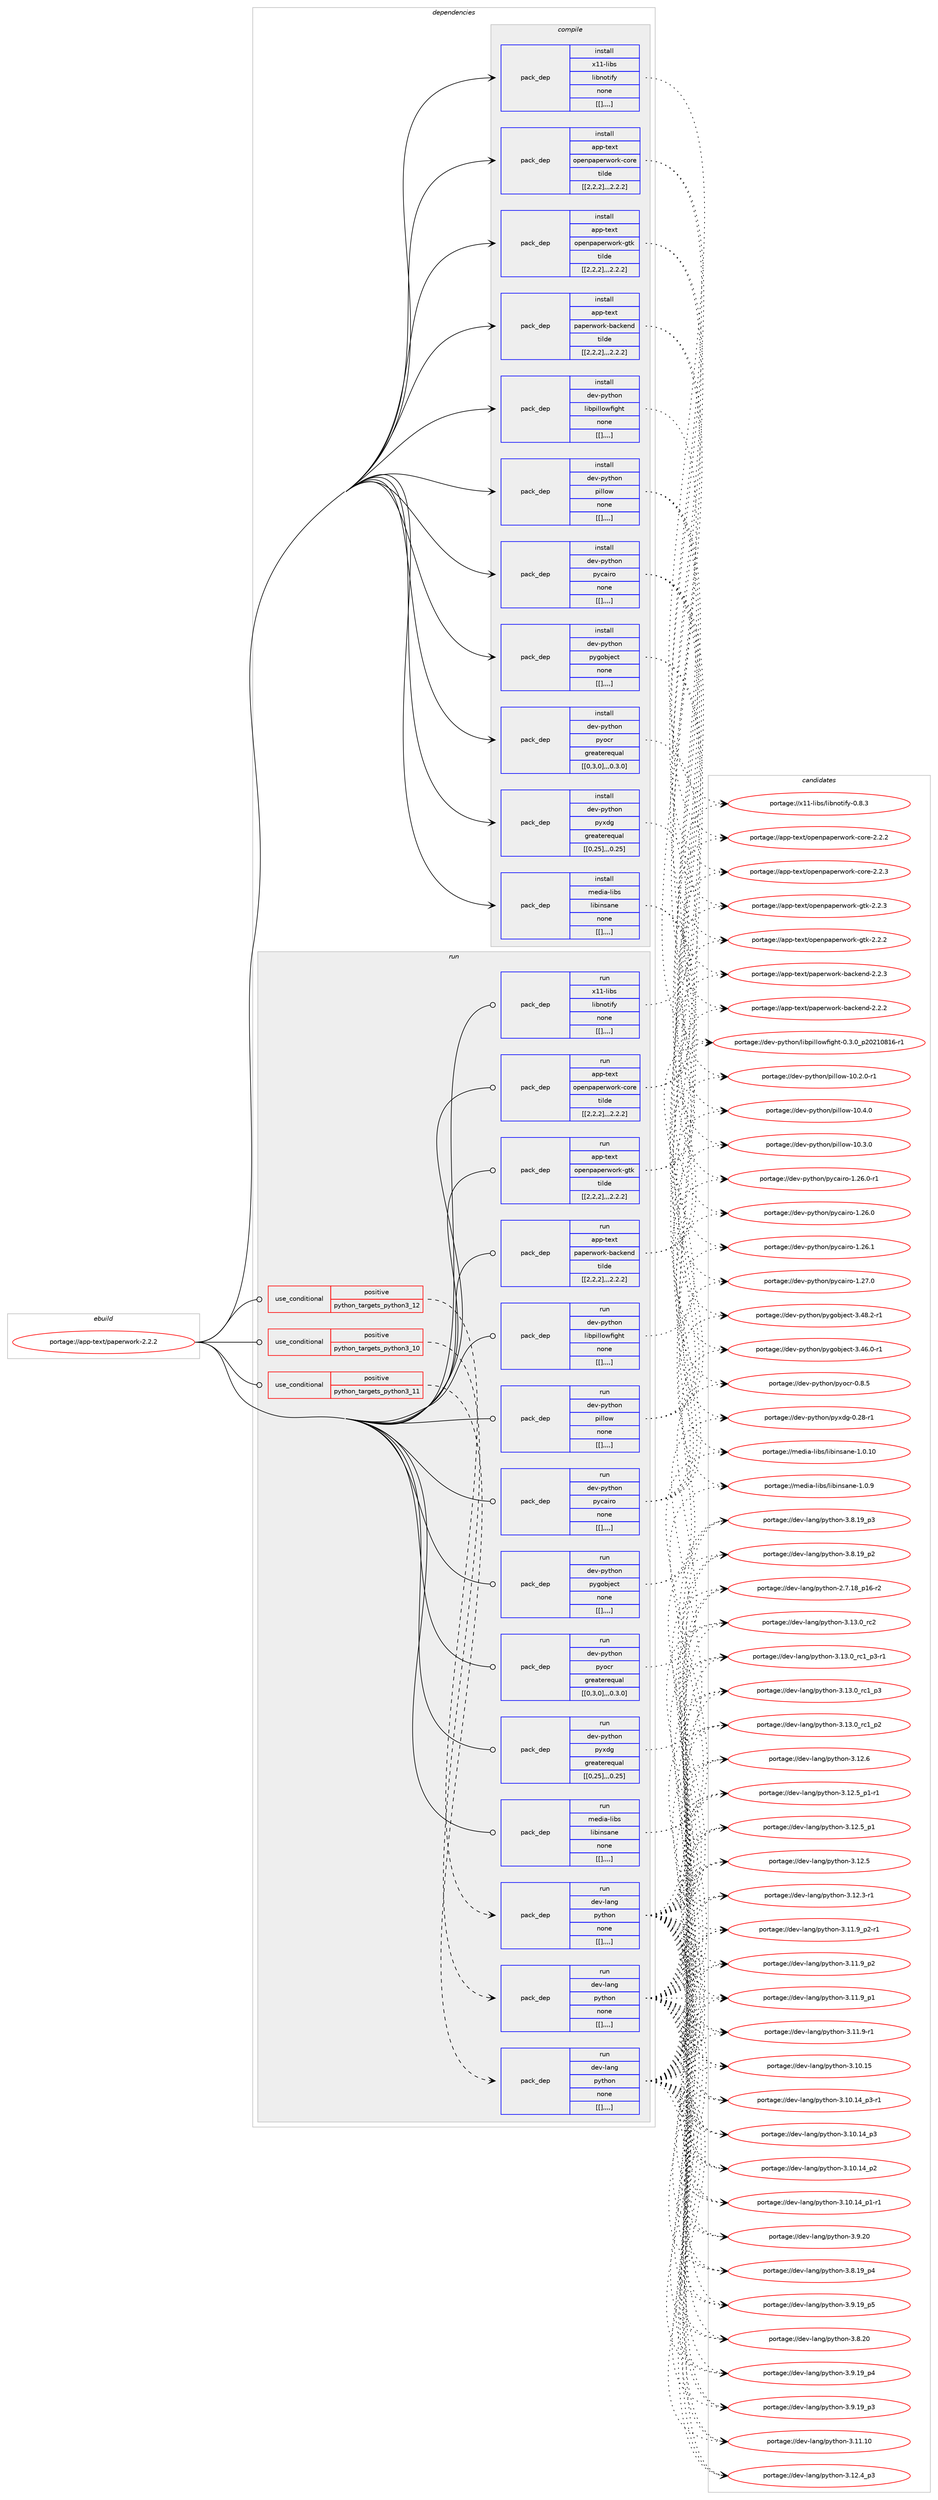 digraph prolog {

# *************
# Graph options
# *************

newrank=true;
concentrate=true;
compound=true;
graph [rankdir=LR,fontname=Helvetica,fontsize=10,ranksep=1.5];#, ranksep=2.5, nodesep=0.2];
edge  [arrowhead=vee];
node  [fontname=Helvetica,fontsize=10];

# **********
# The ebuild
# **********

subgraph cluster_leftcol {
color=gray;
label=<<i>ebuild</i>>;
id [label="portage://app-text/paperwork-2.2.2", color=red, width=4, href="../app-text/paperwork-2.2.2.svg"];
}

# ****************
# The dependencies
# ****************

subgraph cluster_midcol {
color=gray;
label=<<i>dependencies</i>>;
subgraph cluster_compile {
fillcolor="#eeeeee";
style=filled;
label=<<i>compile</i>>;
subgraph pack41305 {
dependency57286 [label=<<TABLE BORDER="0" CELLBORDER="1" CELLSPACING="0" CELLPADDING="4" WIDTH="220"><TR><TD ROWSPAN="6" CELLPADDING="30">pack_dep</TD></TR><TR><TD WIDTH="110">install</TD></TR><TR><TD>app-text</TD></TR><TR><TD>openpaperwork-core</TD></TR><TR><TD>tilde</TD></TR><TR><TD>[[2,2,2],,,2.2.2]</TD></TR></TABLE>>, shape=none, color=blue];
}
id:e -> dependency57286:w [weight=20,style="solid",arrowhead="vee"];
subgraph pack41306 {
dependency57287 [label=<<TABLE BORDER="0" CELLBORDER="1" CELLSPACING="0" CELLPADDING="4" WIDTH="220"><TR><TD ROWSPAN="6" CELLPADDING="30">pack_dep</TD></TR><TR><TD WIDTH="110">install</TD></TR><TR><TD>app-text</TD></TR><TR><TD>openpaperwork-gtk</TD></TR><TR><TD>tilde</TD></TR><TR><TD>[[2,2,2],,,2.2.2]</TD></TR></TABLE>>, shape=none, color=blue];
}
id:e -> dependency57287:w [weight=20,style="solid",arrowhead="vee"];
subgraph pack41307 {
dependency57288 [label=<<TABLE BORDER="0" CELLBORDER="1" CELLSPACING="0" CELLPADDING="4" WIDTH="220"><TR><TD ROWSPAN="6" CELLPADDING="30">pack_dep</TD></TR><TR><TD WIDTH="110">install</TD></TR><TR><TD>app-text</TD></TR><TR><TD>paperwork-backend</TD></TR><TR><TD>tilde</TD></TR><TR><TD>[[2,2,2],,,2.2.2]</TD></TR></TABLE>>, shape=none, color=blue];
}
id:e -> dependency57288:w [weight=20,style="solid",arrowhead="vee"];
subgraph pack41308 {
dependency57289 [label=<<TABLE BORDER="0" CELLBORDER="1" CELLSPACING="0" CELLPADDING="4" WIDTH="220"><TR><TD ROWSPAN="6" CELLPADDING="30">pack_dep</TD></TR><TR><TD WIDTH="110">install</TD></TR><TR><TD>dev-python</TD></TR><TR><TD>libpillowfight</TD></TR><TR><TD>none</TD></TR><TR><TD>[[],,,,]</TD></TR></TABLE>>, shape=none, color=blue];
}
id:e -> dependency57289:w [weight=20,style="solid",arrowhead="vee"];
subgraph pack41309 {
dependency57290 [label=<<TABLE BORDER="0" CELLBORDER="1" CELLSPACING="0" CELLPADDING="4" WIDTH="220"><TR><TD ROWSPAN="6" CELLPADDING="30">pack_dep</TD></TR><TR><TD WIDTH="110">install</TD></TR><TR><TD>dev-python</TD></TR><TR><TD>pillow</TD></TR><TR><TD>none</TD></TR><TR><TD>[[],,,,]</TD></TR></TABLE>>, shape=none, color=blue];
}
id:e -> dependency57290:w [weight=20,style="solid",arrowhead="vee"];
subgraph pack41310 {
dependency57291 [label=<<TABLE BORDER="0" CELLBORDER="1" CELLSPACING="0" CELLPADDING="4" WIDTH="220"><TR><TD ROWSPAN="6" CELLPADDING="30">pack_dep</TD></TR><TR><TD WIDTH="110">install</TD></TR><TR><TD>dev-python</TD></TR><TR><TD>pycairo</TD></TR><TR><TD>none</TD></TR><TR><TD>[[],,,,]</TD></TR></TABLE>>, shape=none, color=blue];
}
id:e -> dependency57291:w [weight=20,style="solid",arrowhead="vee"];
subgraph pack41311 {
dependency57292 [label=<<TABLE BORDER="0" CELLBORDER="1" CELLSPACING="0" CELLPADDING="4" WIDTH="220"><TR><TD ROWSPAN="6" CELLPADDING="30">pack_dep</TD></TR><TR><TD WIDTH="110">install</TD></TR><TR><TD>dev-python</TD></TR><TR><TD>pygobject</TD></TR><TR><TD>none</TD></TR><TR><TD>[[],,,,]</TD></TR></TABLE>>, shape=none, color=blue];
}
id:e -> dependency57292:w [weight=20,style="solid",arrowhead="vee"];
subgraph pack41312 {
dependency57293 [label=<<TABLE BORDER="0" CELLBORDER="1" CELLSPACING="0" CELLPADDING="4" WIDTH="220"><TR><TD ROWSPAN="6" CELLPADDING="30">pack_dep</TD></TR><TR><TD WIDTH="110">install</TD></TR><TR><TD>dev-python</TD></TR><TR><TD>pyocr</TD></TR><TR><TD>greaterequal</TD></TR><TR><TD>[[0,3,0],,,0.3.0]</TD></TR></TABLE>>, shape=none, color=blue];
}
id:e -> dependency57293:w [weight=20,style="solid",arrowhead="vee"];
subgraph pack41313 {
dependency57294 [label=<<TABLE BORDER="0" CELLBORDER="1" CELLSPACING="0" CELLPADDING="4" WIDTH="220"><TR><TD ROWSPAN="6" CELLPADDING="30">pack_dep</TD></TR><TR><TD WIDTH="110">install</TD></TR><TR><TD>dev-python</TD></TR><TR><TD>pyxdg</TD></TR><TR><TD>greaterequal</TD></TR><TR><TD>[[0,25],,,0.25]</TD></TR></TABLE>>, shape=none, color=blue];
}
id:e -> dependency57294:w [weight=20,style="solid",arrowhead="vee"];
subgraph pack41314 {
dependency57295 [label=<<TABLE BORDER="0" CELLBORDER="1" CELLSPACING="0" CELLPADDING="4" WIDTH="220"><TR><TD ROWSPAN="6" CELLPADDING="30">pack_dep</TD></TR><TR><TD WIDTH="110">install</TD></TR><TR><TD>media-libs</TD></TR><TR><TD>libinsane</TD></TR><TR><TD>none</TD></TR><TR><TD>[[],,,,]</TD></TR></TABLE>>, shape=none, color=blue];
}
id:e -> dependency57295:w [weight=20,style="solid",arrowhead="vee"];
subgraph pack41315 {
dependency57296 [label=<<TABLE BORDER="0" CELLBORDER="1" CELLSPACING="0" CELLPADDING="4" WIDTH="220"><TR><TD ROWSPAN="6" CELLPADDING="30">pack_dep</TD></TR><TR><TD WIDTH="110">install</TD></TR><TR><TD>x11-libs</TD></TR><TR><TD>libnotify</TD></TR><TR><TD>none</TD></TR><TR><TD>[[],,,,]</TD></TR></TABLE>>, shape=none, color=blue];
}
id:e -> dependency57296:w [weight=20,style="solid",arrowhead="vee"];
}
subgraph cluster_compileandrun {
fillcolor="#eeeeee";
style=filled;
label=<<i>compile and run</i>>;
}
subgraph cluster_run {
fillcolor="#eeeeee";
style=filled;
label=<<i>run</i>>;
subgraph cond15476 {
dependency57297 [label=<<TABLE BORDER="0" CELLBORDER="1" CELLSPACING="0" CELLPADDING="4"><TR><TD ROWSPAN="3" CELLPADDING="10">use_conditional</TD></TR><TR><TD>positive</TD></TR><TR><TD>python_targets_python3_10</TD></TR></TABLE>>, shape=none, color=red];
subgraph pack41316 {
dependency57298 [label=<<TABLE BORDER="0" CELLBORDER="1" CELLSPACING="0" CELLPADDING="4" WIDTH="220"><TR><TD ROWSPAN="6" CELLPADDING="30">pack_dep</TD></TR><TR><TD WIDTH="110">run</TD></TR><TR><TD>dev-lang</TD></TR><TR><TD>python</TD></TR><TR><TD>none</TD></TR><TR><TD>[[],,,,]</TD></TR></TABLE>>, shape=none, color=blue];
}
dependency57297:e -> dependency57298:w [weight=20,style="dashed",arrowhead="vee"];
}
id:e -> dependency57297:w [weight=20,style="solid",arrowhead="odot"];
subgraph cond15477 {
dependency57299 [label=<<TABLE BORDER="0" CELLBORDER="1" CELLSPACING="0" CELLPADDING="4"><TR><TD ROWSPAN="3" CELLPADDING="10">use_conditional</TD></TR><TR><TD>positive</TD></TR><TR><TD>python_targets_python3_11</TD></TR></TABLE>>, shape=none, color=red];
subgraph pack41317 {
dependency57300 [label=<<TABLE BORDER="0" CELLBORDER="1" CELLSPACING="0" CELLPADDING="4" WIDTH="220"><TR><TD ROWSPAN="6" CELLPADDING="30">pack_dep</TD></TR><TR><TD WIDTH="110">run</TD></TR><TR><TD>dev-lang</TD></TR><TR><TD>python</TD></TR><TR><TD>none</TD></TR><TR><TD>[[],,,,]</TD></TR></TABLE>>, shape=none, color=blue];
}
dependency57299:e -> dependency57300:w [weight=20,style="dashed",arrowhead="vee"];
}
id:e -> dependency57299:w [weight=20,style="solid",arrowhead="odot"];
subgraph cond15478 {
dependency57301 [label=<<TABLE BORDER="0" CELLBORDER="1" CELLSPACING="0" CELLPADDING="4"><TR><TD ROWSPAN="3" CELLPADDING="10">use_conditional</TD></TR><TR><TD>positive</TD></TR><TR><TD>python_targets_python3_12</TD></TR></TABLE>>, shape=none, color=red];
subgraph pack41318 {
dependency57302 [label=<<TABLE BORDER="0" CELLBORDER="1" CELLSPACING="0" CELLPADDING="4" WIDTH="220"><TR><TD ROWSPAN="6" CELLPADDING="30">pack_dep</TD></TR><TR><TD WIDTH="110">run</TD></TR><TR><TD>dev-lang</TD></TR><TR><TD>python</TD></TR><TR><TD>none</TD></TR><TR><TD>[[],,,,]</TD></TR></TABLE>>, shape=none, color=blue];
}
dependency57301:e -> dependency57302:w [weight=20,style="dashed",arrowhead="vee"];
}
id:e -> dependency57301:w [weight=20,style="solid",arrowhead="odot"];
subgraph pack41319 {
dependency57303 [label=<<TABLE BORDER="0" CELLBORDER="1" CELLSPACING="0" CELLPADDING="4" WIDTH="220"><TR><TD ROWSPAN="6" CELLPADDING="30">pack_dep</TD></TR><TR><TD WIDTH="110">run</TD></TR><TR><TD>app-text</TD></TR><TR><TD>openpaperwork-core</TD></TR><TR><TD>tilde</TD></TR><TR><TD>[[2,2,2],,,2.2.2]</TD></TR></TABLE>>, shape=none, color=blue];
}
id:e -> dependency57303:w [weight=20,style="solid",arrowhead="odot"];
subgraph pack41320 {
dependency57304 [label=<<TABLE BORDER="0" CELLBORDER="1" CELLSPACING="0" CELLPADDING="4" WIDTH="220"><TR><TD ROWSPAN="6" CELLPADDING="30">pack_dep</TD></TR><TR><TD WIDTH="110">run</TD></TR><TR><TD>app-text</TD></TR><TR><TD>openpaperwork-gtk</TD></TR><TR><TD>tilde</TD></TR><TR><TD>[[2,2,2],,,2.2.2]</TD></TR></TABLE>>, shape=none, color=blue];
}
id:e -> dependency57304:w [weight=20,style="solid",arrowhead="odot"];
subgraph pack41321 {
dependency57305 [label=<<TABLE BORDER="0" CELLBORDER="1" CELLSPACING="0" CELLPADDING="4" WIDTH="220"><TR><TD ROWSPAN="6" CELLPADDING="30">pack_dep</TD></TR><TR><TD WIDTH="110">run</TD></TR><TR><TD>app-text</TD></TR><TR><TD>paperwork-backend</TD></TR><TR><TD>tilde</TD></TR><TR><TD>[[2,2,2],,,2.2.2]</TD></TR></TABLE>>, shape=none, color=blue];
}
id:e -> dependency57305:w [weight=20,style="solid",arrowhead="odot"];
subgraph pack41322 {
dependency57306 [label=<<TABLE BORDER="0" CELLBORDER="1" CELLSPACING="0" CELLPADDING="4" WIDTH="220"><TR><TD ROWSPAN="6" CELLPADDING="30">pack_dep</TD></TR><TR><TD WIDTH="110">run</TD></TR><TR><TD>dev-python</TD></TR><TR><TD>libpillowfight</TD></TR><TR><TD>none</TD></TR><TR><TD>[[],,,,]</TD></TR></TABLE>>, shape=none, color=blue];
}
id:e -> dependency57306:w [weight=20,style="solid",arrowhead="odot"];
subgraph pack41323 {
dependency57307 [label=<<TABLE BORDER="0" CELLBORDER="1" CELLSPACING="0" CELLPADDING="4" WIDTH="220"><TR><TD ROWSPAN="6" CELLPADDING="30">pack_dep</TD></TR><TR><TD WIDTH="110">run</TD></TR><TR><TD>dev-python</TD></TR><TR><TD>pillow</TD></TR><TR><TD>none</TD></TR><TR><TD>[[],,,,]</TD></TR></TABLE>>, shape=none, color=blue];
}
id:e -> dependency57307:w [weight=20,style="solid",arrowhead="odot"];
subgraph pack41324 {
dependency57308 [label=<<TABLE BORDER="0" CELLBORDER="1" CELLSPACING="0" CELLPADDING="4" WIDTH="220"><TR><TD ROWSPAN="6" CELLPADDING="30">pack_dep</TD></TR><TR><TD WIDTH="110">run</TD></TR><TR><TD>dev-python</TD></TR><TR><TD>pycairo</TD></TR><TR><TD>none</TD></TR><TR><TD>[[],,,,]</TD></TR></TABLE>>, shape=none, color=blue];
}
id:e -> dependency57308:w [weight=20,style="solid",arrowhead="odot"];
subgraph pack41325 {
dependency57309 [label=<<TABLE BORDER="0" CELLBORDER="1" CELLSPACING="0" CELLPADDING="4" WIDTH="220"><TR><TD ROWSPAN="6" CELLPADDING="30">pack_dep</TD></TR><TR><TD WIDTH="110">run</TD></TR><TR><TD>dev-python</TD></TR><TR><TD>pygobject</TD></TR><TR><TD>none</TD></TR><TR><TD>[[],,,,]</TD></TR></TABLE>>, shape=none, color=blue];
}
id:e -> dependency57309:w [weight=20,style="solid",arrowhead="odot"];
subgraph pack41326 {
dependency57310 [label=<<TABLE BORDER="0" CELLBORDER="1" CELLSPACING="0" CELLPADDING="4" WIDTH="220"><TR><TD ROWSPAN="6" CELLPADDING="30">pack_dep</TD></TR><TR><TD WIDTH="110">run</TD></TR><TR><TD>dev-python</TD></TR><TR><TD>pyocr</TD></TR><TR><TD>greaterequal</TD></TR><TR><TD>[[0,3,0],,,0.3.0]</TD></TR></TABLE>>, shape=none, color=blue];
}
id:e -> dependency57310:w [weight=20,style="solid",arrowhead="odot"];
subgraph pack41327 {
dependency57311 [label=<<TABLE BORDER="0" CELLBORDER="1" CELLSPACING="0" CELLPADDING="4" WIDTH="220"><TR><TD ROWSPAN="6" CELLPADDING="30">pack_dep</TD></TR><TR><TD WIDTH="110">run</TD></TR><TR><TD>dev-python</TD></TR><TR><TD>pyxdg</TD></TR><TR><TD>greaterequal</TD></TR><TR><TD>[[0,25],,,0.25]</TD></TR></TABLE>>, shape=none, color=blue];
}
id:e -> dependency57311:w [weight=20,style="solid",arrowhead="odot"];
subgraph pack41328 {
dependency57312 [label=<<TABLE BORDER="0" CELLBORDER="1" CELLSPACING="0" CELLPADDING="4" WIDTH="220"><TR><TD ROWSPAN="6" CELLPADDING="30">pack_dep</TD></TR><TR><TD WIDTH="110">run</TD></TR><TR><TD>media-libs</TD></TR><TR><TD>libinsane</TD></TR><TR><TD>none</TD></TR><TR><TD>[[],,,,]</TD></TR></TABLE>>, shape=none, color=blue];
}
id:e -> dependency57312:w [weight=20,style="solid",arrowhead="odot"];
subgraph pack41329 {
dependency57313 [label=<<TABLE BORDER="0" CELLBORDER="1" CELLSPACING="0" CELLPADDING="4" WIDTH="220"><TR><TD ROWSPAN="6" CELLPADDING="30">pack_dep</TD></TR><TR><TD WIDTH="110">run</TD></TR><TR><TD>x11-libs</TD></TR><TR><TD>libnotify</TD></TR><TR><TD>none</TD></TR><TR><TD>[[],,,,]</TD></TR></TABLE>>, shape=none, color=blue];
}
id:e -> dependency57313:w [weight=20,style="solid",arrowhead="odot"];
}
}

# **************
# The candidates
# **************

subgraph cluster_choices {
rank=same;
color=gray;
label=<<i>candidates</i>>;

subgraph choice41305 {
color=black;
nodesep=1;
choice971121124511610112011647111112101110112971121011141191111141074599111114101455046504651 [label="portage://app-text/openpaperwork-core-2.2.3", color=red, width=4,href="../app-text/openpaperwork-core-2.2.3.svg"];
choice971121124511610112011647111112101110112971121011141191111141074599111114101455046504650 [label="portage://app-text/openpaperwork-core-2.2.2", color=red, width=4,href="../app-text/openpaperwork-core-2.2.2.svg"];
dependency57286:e -> choice971121124511610112011647111112101110112971121011141191111141074599111114101455046504651:w [style=dotted,weight="100"];
dependency57286:e -> choice971121124511610112011647111112101110112971121011141191111141074599111114101455046504650:w [style=dotted,weight="100"];
}
subgraph choice41306 {
color=black;
nodesep=1;
choice9711211245116101120116471111121011101129711210111411911111410745103116107455046504651 [label="portage://app-text/openpaperwork-gtk-2.2.3", color=red, width=4,href="../app-text/openpaperwork-gtk-2.2.3.svg"];
choice9711211245116101120116471111121011101129711210111411911111410745103116107455046504650 [label="portage://app-text/openpaperwork-gtk-2.2.2", color=red, width=4,href="../app-text/openpaperwork-gtk-2.2.2.svg"];
dependency57287:e -> choice9711211245116101120116471111121011101129711210111411911111410745103116107455046504651:w [style=dotted,weight="100"];
dependency57287:e -> choice9711211245116101120116471111121011101129711210111411911111410745103116107455046504650:w [style=dotted,weight="100"];
}
subgraph choice41307 {
color=black;
nodesep=1;
choice9711211245116101120116471129711210111411911111410745989799107101110100455046504651 [label="portage://app-text/paperwork-backend-2.2.3", color=red, width=4,href="../app-text/paperwork-backend-2.2.3.svg"];
choice9711211245116101120116471129711210111411911111410745989799107101110100455046504650 [label="portage://app-text/paperwork-backend-2.2.2", color=red, width=4,href="../app-text/paperwork-backend-2.2.2.svg"];
dependency57288:e -> choice9711211245116101120116471129711210111411911111410745989799107101110100455046504651:w [style=dotted,weight="100"];
dependency57288:e -> choice9711211245116101120116471129711210111411911111410745989799107101110100455046504650:w [style=dotted,weight="100"];
}
subgraph choice41308 {
color=black;
nodesep=1;
choice1001011184511212111610411111047108105981121051081081111191021051031041164548465146489511250485049485649544511449 [label="portage://dev-python/libpillowfight-0.3.0_p20210816-r1", color=red, width=4,href="../dev-python/libpillowfight-0.3.0_p20210816-r1.svg"];
dependency57289:e -> choice1001011184511212111610411111047108105981121051081081111191021051031041164548465146489511250485049485649544511449:w [style=dotted,weight="100"];
}
subgraph choice41309 {
color=black;
nodesep=1;
choice100101118451121211161041111104711210510810811111945494846524648 [label="portage://dev-python/pillow-10.4.0", color=red, width=4,href="../dev-python/pillow-10.4.0.svg"];
choice100101118451121211161041111104711210510810811111945494846514648 [label="portage://dev-python/pillow-10.3.0", color=red, width=4,href="../dev-python/pillow-10.3.0.svg"];
choice1001011184511212111610411111047112105108108111119454948465046484511449 [label="portage://dev-python/pillow-10.2.0-r1", color=red, width=4,href="../dev-python/pillow-10.2.0-r1.svg"];
dependency57290:e -> choice100101118451121211161041111104711210510810811111945494846524648:w [style=dotted,weight="100"];
dependency57290:e -> choice100101118451121211161041111104711210510810811111945494846514648:w [style=dotted,weight="100"];
dependency57290:e -> choice1001011184511212111610411111047112105108108111119454948465046484511449:w [style=dotted,weight="100"];
}
subgraph choice41310 {
color=black;
nodesep=1;
choice1001011184511212111610411111047112121999710511411145494650554648 [label="portage://dev-python/pycairo-1.27.0", color=red, width=4,href="../dev-python/pycairo-1.27.0.svg"];
choice1001011184511212111610411111047112121999710511411145494650544649 [label="portage://dev-python/pycairo-1.26.1", color=red, width=4,href="../dev-python/pycairo-1.26.1.svg"];
choice10010111845112121116104111110471121219997105114111454946505446484511449 [label="portage://dev-python/pycairo-1.26.0-r1", color=red, width=4,href="../dev-python/pycairo-1.26.0-r1.svg"];
choice1001011184511212111610411111047112121999710511411145494650544648 [label="portage://dev-python/pycairo-1.26.0", color=red, width=4,href="../dev-python/pycairo-1.26.0.svg"];
dependency57291:e -> choice1001011184511212111610411111047112121999710511411145494650554648:w [style=dotted,weight="100"];
dependency57291:e -> choice1001011184511212111610411111047112121999710511411145494650544649:w [style=dotted,weight="100"];
dependency57291:e -> choice10010111845112121116104111110471121219997105114111454946505446484511449:w [style=dotted,weight="100"];
dependency57291:e -> choice1001011184511212111610411111047112121999710511411145494650544648:w [style=dotted,weight="100"];
}
subgraph choice41311 {
color=black;
nodesep=1;
choice10010111845112121116104111110471121211031119810610199116455146525646504511449 [label="portage://dev-python/pygobject-3.48.2-r1", color=red, width=4,href="../dev-python/pygobject-3.48.2-r1.svg"];
choice10010111845112121116104111110471121211031119810610199116455146525446484511449 [label="portage://dev-python/pygobject-3.46.0-r1", color=red, width=4,href="../dev-python/pygobject-3.46.0-r1.svg"];
dependency57292:e -> choice10010111845112121116104111110471121211031119810610199116455146525646504511449:w [style=dotted,weight="100"];
dependency57292:e -> choice10010111845112121116104111110471121211031119810610199116455146525446484511449:w [style=dotted,weight="100"];
}
subgraph choice41312 {
color=black;
nodesep=1;
choice100101118451121211161041111104711212111199114454846564653 [label="portage://dev-python/pyocr-0.8.5", color=red, width=4,href="../dev-python/pyocr-0.8.5.svg"];
dependency57293:e -> choice100101118451121211161041111104711212111199114454846564653:w [style=dotted,weight="100"];
}
subgraph choice41313 {
color=black;
nodesep=1;
choice100101118451121211161041111104711212112010010345484650564511449 [label="portage://dev-python/pyxdg-0.28-r1", color=red, width=4,href="../dev-python/pyxdg-0.28-r1.svg"];
dependency57294:e -> choice100101118451121211161041111104711212112010010345484650564511449:w [style=dotted,weight="100"];
}
subgraph choice41314 {
color=black;
nodesep=1;
choice10910110010597451081059811547108105981051101159711010145494648464948 [label="portage://media-libs/libinsane-1.0.10", color=red, width=4,href="../media-libs/libinsane-1.0.10.svg"];
choice109101100105974510810598115471081059810511011597110101454946484657 [label="portage://media-libs/libinsane-1.0.9", color=red, width=4,href="../media-libs/libinsane-1.0.9.svg"];
dependency57295:e -> choice10910110010597451081059811547108105981051101159711010145494648464948:w [style=dotted,weight="100"];
dependency57295:e -> choice109101100105974510810598115471081059810511011597110101454946484657:w [style=dotted,weight="100"];
}
subgraph choice41315 {
color=black;
nodesep=1;
choice120494945108105981154710810598110111116105102121454846564651 [label="portage://x11-libs/libnotify-0.8.3", color=red, width=4,href="../x11-libs/libnotify-0.8.3.svg"];
dependency57296:e -> choice120494945108105981154710810598110111116105102121454846564651:w [style=dotted,weight="100"];
}
subgraph choice41316 {
color=black;
nodesep=1;
choice10010111845108971101034711212111610411111045514649514648951149950 [label="portage://dev-lang/python-3.13.0_rc2", color=red, width=4,href="../dev-lang/python-3.13.0_rc2.svg"];
choice1001011184510897110103471121211161041111104551464951464895114994995112514511449 [label="portage://dev-lang/python-3.13.0_rc1_p3-r1", color=red, width=4,href="../dev-lang/python-3.13.0_rc1_p3-r1.svg"];
choice100101118451089711010347112121116104111110455146495146489511499499511251 [label="portage://dev-lang/python-3.13.0_rc1_p3", color=red, width=4,href="../dev-lang/python-3.13.0_rc1_p3.svg"];
choice100101118451089711010347112121116104111110455146495146489511499499511250 [label="portage://dev-lang/python-3.13.0_rc1_p2", color=red, width=4,href="../dev-lang/python-3.13.0_rc1_p2.svg"];
choice10010111845108971101034711212111610411111045514649504654 [label="portage://dev-lang/python-3.12.6", color=red, width=4,href="../dev-lang/python-3.12.6.svg"];
choice1001011184510897110103471121211161041111104551464950465395112494511449 [label="portage://dev-lang/python-3.12.5_p1-r1", color=red, width=4,href="../dev-lang/python-3.12.5_p1-r1.svg"];
choice100101118451089711010347112121116104111110455146495046539511249 [label="portage://dev-lang/python-3.12.5_p1", color=red, width=4,href="../dev-lang/python-3.12.5_p1.svg"];
choice10010111845108971101034711212111610411111045514649504653 [label="portage://dev-lang/python-3.12.5", color=red, width=4,href="../dev-lang/python-3.12.5.svg"];
choice100101118451089711010347112121116104111110455146495046529511251 [label="portage://dev-lang/python-3.12.4_p3", color=red, width=4,href="../dev-lang/python-3.12.4_p3.svg"];
choice100101118451089711010347112121116104111110455146495046514511449 [label="portage://dev-lang/python-3.12.3-r1", color=red, width=4,href="../dev-lang/python-3.12.3-r1.svg"];
choice1001011184510897110103471121211161041111104551464949464948 [label="portage://dev-lang/python-3.11.10", color=red, width=4,href="../dev-lang/python-3.11.10.svg"];
choice1001011184510897110103471121211161041111104551464949465795112504511449 [label="portage://dev-lang/python-3.11.9_p2-r1", color=red, width=4,href="../dev-lang/python-3.11.9_p2-r1.svg"];
choice100101118451089711010347112121116104111110455146494946579511250 [label="portage://dev-lang/python-3.11.9_p2", color=red, width=4,href="../dev-lang/python-3.11.9_p2.svg"];
choice100101118451089711010347112121116104111110455146494946579511249 [label="portage://dev-lang/python-3.11.9_p1", color=red, width=4,href="../dev-lang/python-3.11.9_p1.svg"];
choice100101118451089711010347112121116104111110455146494946574511449 [label="portage://dev-lang/python-3.11.9-r1", color=red, width=4,href="../dev-lang/python-3.11.9-r1.svg"];
choice1001011184510897110103471121211161041111104551464948464953 [label="portage://dev-lang/python-3.10.15", color=red, width=4,href="../dev-lang/python-3.10.15.svg"];
choice100101118451089711010347112121116104111110455146494846495295112514511449 [label="portage://dev-lang/python-3.10.14_p3-r1", color=red, width=4,href="../dev-lang/python-3.10.14_p3-r1.svg"];
choice10010111845108971101034711212111610411111045514649484649529511251 [label="portage://dev-lang/python-3.10.14_p3", color=red, width=4,href="../dev-lang/python-3.10.14_p3.svg"];
choice10010111845108971101034711212111610411111045514649484649529511250 [label="portage://dev-lang/python-3.10.14_p2", color=red, width=4,href="../dev-lang/python-3.10.14_p2.svg"];
choice100101118451089711010347112121116104111110455146494846495295112494511449 [label="portage://dev-lang/python-3.10.14_p1-r1", color=red, width=4,href="../dev-lang/python-3.10.14_p1-r1.svg"];
choice10010111845108971101034711212111610411111045514657465048 [label="portage://dev-lang/python-3.9.20", color=red, width=4,href="../dev-lang/python-3.9.20.svg"];
choice100101118451089711010347112121116104111110455146574649579511253 [label="portage://dev-lang/python-3.9.19_p5", color=red, width=4,href="../dev-lang/python-3.9.19_p5.svg"];
choice100101118451089711010347112121116104111110455146574649579511252 [label="portage://dev-lang/python-3.9.19_p4", color=red, width=4,href="../dev-lang/python-3.9.19_p4.svg"];
choice100101118451089711010347112121116104111110455146574649579511251 [label="portage://dev-lang/python-3.9.19_p3", color=red, width=4,href="../dev-lang/python-3.9.19_p3.svg"];
choice10010111845108971101034711212111610411111045514656465048 [label="portage://dev-lang/python-3.8.20", color=red, width=4,href="../dev-lang/python-3.8.20.svg"];
choice100101118451089711010347112121116104111110455146564649579511252 [label="portage://dev-lang/python-3.8.19_p4", color=red, width=4,href="../dev-lang/python-3.8.19_p4.svg"];
choice100101118451089711010347112121116104111110455146564649579511251 [label="portage://dev-lang/python-3.8.19_p3", color=red, width=4,href="../dev-lang/python-3.8.19_p3.svg"];
choice100101118451089711010347112121116104111110455146564649579511250 [label="portage://dev-lang/python-3.8.19_p2", color=red, width=4,href="../dev-lang/python-3.8.19_p2.svg"];
choice100101118451089711010347112121116104111110455046554649569511249544511450 [label="portage://dev-lang/python-2.7.18_p16-r2", color=red, width=4,href="../dev-lang/python-2.7.18_p16-r2.svg"];
dependency57298:e -> choice10010111845108971101034711212111610411111045514649514648951149950:w [style=dotted,weight="100"];
dependency57298:e -> choice1001011184510897110103471121211161041111104551464951464895114994995112514511449:w [style=dotted,weight="100"];
dependency57298:e -> choice100101118451089711010347112121116104111110455146495146489511499499511251:w [style=dotted,weight="100"];
dependency57298:e -> choice100101118451089711010347112121116104111110455146495146489511499499511250:w [style=dotted,weight="100"];
dependency57298:e -> choice10010111845108971101034711212111610411111045514649504654:w [style=dotted,weight="100"];
dependency57298:e -> choice1001011184510897110103471121211161041111104551464950465395112494511449:w [style=dotted,weight="100"];
dependency57298:e -> choice100101118451089711010347112121116104111110455146495046539511249:w [style=dotted,weight="100"];
dependency57298:e -> choice10010111845108971101034711212111610411111045514649504653:w [style=dotted,weight="100"];
dependency57298:e -> choice100101118451089711010347112121116104111110455146495046529511251:w [style=dotted,weight="100"];
dependency57298:e -> choice100101118451089711010347112121116104111110455146495046514511449:w [style=dotted,weight="100"];
dependency57298:e -> choice1001011184510897110103471121211161041111104551464949464948:w [style=dotted,weight="100"];
dependency57298:e -> choice1001011184510897110103471121211161041111104551464949465795112504511449:w [style=dotted,weight="100"];
dependency57298:e -> choice100101118451089711010347112121116104111110455146494946579511250:w [style=dotted,weight="100"];
dependency57298:e -> choice100101118451089711010347112121116104111110455146494946579511249:w [style=dotted,weight="100"];
dependency57298:e -> choice100101118451089711010347112121116104111110455146494946574511449:w [style=dotted,weight="100"];
dependency57298:e -> choice1001011184510897110103471121211161041111104551464948464953:w [style=dotted,weight="100"];
dependency57298:e -> choice100101118451089711010347112121116104111110455146494846495295112514511449:w [style=dotted,weight="100"];
dependency57298:e -> choice10010111845108971101034711212111610411111045514649484649529511251:w [style=dotted,weight="100"];
dependency57298:e -> choice10010111845108971101034711212111610411111045514649484649529511250:w [style=dotted,weight="100"];
dependency57298:e -> choice100101118451089711010347112121116104111110455146494846495295112494511449:w [style=dotted,weight="100"];
dependency57298:e -> choice10010111845108971101034711212111610411111045514657465048:w [style=dotted,weight="100"];
dependency57298:e -> choice100101118451089711010347112121116104111110455146574649579511253:w [style=dotted,weight="100"];
dependency57298:e -> choice100101118451089711010347112121116104111110455146574649579511252:w [style=dotted,weight="100"];
dependency57298:e -> choice100101118451089711010347112121116104111110455146574649579511251:w [style=dotted,weight="100"];
dependency57298:e -> choice10010111845108971101034711212111610411111045514656465048:w [style=dotted,weight="100"];
dependency57298:e -> choice100101118451089711010347112121116104111110455146564649579511252:w [style=dotted,weight="100"];
dependency57298:e -> choice100101118451089711010347112121116104111110455146564649579511251:w [style=dotted,weight="100"];
dependency57298:e -> choice100101118451089711010347112121116104111110455146564649579511250:w [style=dotted,weight="100"];
dependency57298:e -> choice100101118451089711010347112121116104111110455046554649569511249544511450:w [style=dotted,weight="100"];
}
subgraph choice41317 {
color=black;
nodesep=1;
choice10010111845108971101034711212111610411111045514649514648951149950 [label="portage://dev-lang/python-3.13.0_rc2", color=red, width=4,href="../dev-lang/python-3.13.0_rc2.svg"];
choice1001011184510897110103471121211161041111104551464951464895114994995112514511449 [label="portage://dev-lang/python-3.13.0_rc1_p3-r1", color=red, width=4,href="../dev-lang/python-3.13.0_rc1_p3-r1.svg"];
choice100101118451089711010347112121116104111110455146495146489511499499511251 [label="portage://dev-lang/python-3.13.0_rc1_p3", color=red, width=4,href="../dev-lang/python-3.13.0_rc1_p3.svg"];
choice100101118451089711010347112121116104111110455146495146489511499499511250 [label="portage://dev-lang/python-3.13.0_rc1_p2", color=red, width=4,href="../dev-lang/python-3.13.0_rc1_p2.svg"];
choice10010111845108971101034711212111610411111045514649504654 [label="portage://dev-lang/python-3.12.6", color=red, width=4,href="../dev-lang/python-3.12.6.svg"];
choice1001011184510897110103471121211161041111104551464950465395112494511449 [label="portage://dev-lang/python-3.12.5_p1-r1", color=red, width=4,href="../dev-lang/python-3.12.5_p1-r1.svg"];
choice100101118451089711010347112121116104111110455146495046539511249 [label="portage://dev-lang/python-3.12.5_p1", color=red, width=4,href="../dev-lang/python-3.12.5_p1.svg"];
choice10010111845108971101034711212111610411111045514649504653 [label="portage://dev-lang/python-3.12.5", color=red, width=4,href="../dev-lang/python-3.12.5.svg"];
choice100101118451089711010347112121116104111110455146495046529511251 [label="portage://dev-lang/python-3.12.4_p3", color=red, width=4,href="../dev-lang/python-3.12.4_p3.svg"];
choice100101118451089711010347112121116104111110455146495046514511449 [label="portage://dev-lang/python-3.12.3-r1", color=red, width=4,href="../dev-lang/python-3.12.3-r1.svg"];
choice1001011184510897110103471121211161041111104551464949464948 [label="portage://dev-lang/python-3.11.10", color=red, width=4,href="../dev-lang/python-3.11.10.svg"];
choice1001011184510897110103471121211161041111104551464949465795112504511449 [label="portage://dev-lang/python-3.11.9_p2-r1", color=red, width=4,href="../dev-lang/python-3.11.9_p2-r1.svg"];
choice100101118451089711010347112121116104111110455146494946579511250 [label="portage://dev-lang/python-3.11.9_p2", color=red, width=4,href="../dev-lang/python-3.11.9_p2.svg"];
choice100101118451089711010347112121116104111110455146494946579511249 [label="portage://dev-lang/python-3.11.9_p1", color=red, width=4,href="../dev-lang/python-3.11.9_p1.svg"];
choice100101118451089711010347112121116104111110455146494946574511449 [label="portage://dev-lang/python-3.11.9-r1", color=red, width=4,href="../dev-lang/python-3.11.9-r1.svg"];
choice1001011184510897110103471121211161041111104551464948464953 [label="portage://dev-lang/python-3.10.15", color=red, width=4,href="../dev-lang/python-3.10.15.svg"];
choice100101118451089711010347112121116104111110455146494846495295112514511449 [label="portage://dev-lang/python-3.10.14_p3-r1", color=red, width=4,href="../dev-lang/python-3.10.14_p3-r1.svg"];
choice10010111845108971101034711212111610411111045514649484649529511251 [label="portage://dev-lang/python-3.10.14_p3", color=red, width=4,href="../dev-lang/python-3.10.14_p3.svg"];
choice10010111845108971101034711212111610411111045514649484649529511250 [label="portage://dev-lang/python-3.10.14_p2", color=red, width=4,href="../dev-lang/python-3.10.14_p2.svg"];
choice100101118451089711010347112121116104111110455146494846495295112494511449 [label="portage://dev-lang/python-3.10.14_p1-r1", color=red, width=4,href="../dev-lang/python-3.10.14_p1-r1.svg"];
choice10010111845108971101034711212111610411111045514657465048 [label="portage://dev-lang/python-3.9.20", color=red, width=4,href="../dev-lang/python-3.9.20.svg"];
choice100101118451089711010347112121116104111110455146574649579511253 [label="portage://dev-lang/python-3.9.19_p5", color=red, width=4,href="../dev-lang/python-3.9.19_p5.svg"];
choice100101118451089711010347112121116104111110455146574649579511252 [label="portage://dev-lang/python-3.9.19_p4", color=red, width=4,href="../dev-lang/python-3.9.19_p4.svg"];
choice100101118451089711010347112121116104111110455146574649579511251 [label="portage://dev-lang/python-3.9.19_p3", color=red, width=4,href="../dev-lang/python-3.9.19_p3.svg"];
choice10010111845108971101034711212111610411111045514656465048 [label="portage://dev-lang/python-3.8.20", color=red, width=4,href="../dev-lang/python-3.8.20.svg"];
choice100101118451089711010347112121116104111110455146564649579511252 [label="portage://dev-lang/python-3.8.19_p4", color=red, width=4,href="../dev-lang/python-3.8.19_p4.svg"];
choice100101118451089711010347112121116104111110455146564649579511251 [label="portage://dev-lang/python-3.8.19_p3", color=red, width=4,href="../dev-lang/python-3.8.19_p3.svg"];
choice100101118451089711010347112121116104111110455146564649579511250 [label="portage://dev-lang/python-3.8.19_p2", color=red, width=4,href="../dev-lang/python-3.8.19_p2.svg"];
choice100101118451089711010347112121116104111110455046554649569511249544511450 [label="portage://dev-lang/python-2.7.18_p16-r2", color=red, width=4,href="../dev-lang/python-2.7.18_p16-r2.svg"];
dependency57300:e -> choice10010111845108971101034711212111610411111045514649514648951149950:w [style=dotted,weight="100"];
dependency57300:e -> choice1001011184510897110103471121211161041111104551464951464895114994995112514511449:w [style=dotted,weight="100"];
dependency57300:e -> choice100101118451089711010347112121116104111110455146495146489511499499511251:w [style=dotted,weight="100"];
dependency57300:e -> choice100101118451089711010347112121116104111110455146495146489511499499511250:w [style=dotted,weight="100"];
dependency57300:e -> choice10010111845108971101034711212111610411111045514649504654:w [style=dotted,weight="100"];
dependency57300:e -> choice1001011184510897110103471121211161041111104551464950465395112494511449:w [style=dotted,weight="100"];
dependency57300:e -> choice100101118451089711010347112121116104111110455146495046539511249:w [style=dotted,weight="100"];
dependency57300:e -> choice10010111845108971101034711212111610411111045514649504653:w [style=dotted,weight="100"];
dependency57300:e -> choice100101118451089711010347112121116104111110455146495046529511251:w [style=dotted,weight="100"];
dependency57300:e -> choice100101118451089711010347112121116104111110455146495046514511449:w [style=dotted,weight="100"];
dependency57300:e -> choice1001011184510897110103471121211161041111104551464949464948:w [style=dotted,weight="100"];
dependency57300:e -> choice1001011184510897110103471121211161041111104551464949465795112504511449:w [style=dotted,weight="100"];
dependency57300:e -> choice100101118451089711010347112121116104111110455146494946579511250:w [style=dotted,weight="100"];
dependency57300:e -> choice100101118451089711010347112121116104111110455146494946579511249:w [style=dotted,weight="100"];
dependency57300:e -> choice100101118451089711010347112121116104111110455146494946574511449:w [style=dotted,weight="100"];
dependency57300:e -> choice1001011184510897110103471121211161041111104551464948464953:w [style=dotted,weight="100"];
dependency57300:e -> choice100101118451089711010347112121116104111110455146494846495295112514511449:w [style=dotted,weight="100"];
dependency57300:e -> choice10010111845108971101034711212111610411111045514649484649529511251:w [style=dotted,weight="100"];
dependency57300:e -> choice10010111845108971101034711212111610411111045514649484649529511250:w [style=dotted,weight="100"];
dependency57300:e -> choice100101118451089711010347112121116104111110455146494846495295112494511449:w [style=dotted,weight="100"];
dependency57300:e -> choice10010111845108971101034711212111610411111045514657465048:w [style=dotted,weight="100"];
dependency57300:e -> choice100101118451089711010347112121116104111110455146574649579511253:w [style=dotted,weight="100"];
dependency57300:e -> choice100101118451089711010347112121116104111110455146574649579511252:w [style=dotted,weight="100"];
dependency57300:e -> choice100101118451089711010347112121116104111110455146574649579511251:w [style=dotted,weight="100"];
dependency57300:e -> choice10010111845108971101034711212111610411111045514656465048:w [style=dotted,weight="100"];
dependency57300:e -> choice100101118451089711010347112121116104111110455146564649579511252:w [style=dotted,weight="100"];
dependency57300:e -> choice100101118451089711010347112121116104111110455146564649579511251:w [style=dotted,weight="100"];
dependency57300:e -> choice100101118451089711010347112121116104111110455146564649579511250:w [style=dotted,weight="100"];
dependency57300:e -> choice100101118451089711010347112121116104111110455046554649569511249544511450:w [style=dotted,weight="100"];
}
subgraph choice41318 {
color=black;
nodesep=1;
choice10010111845108971101034711212111610411111045514649514648951149950 [label="portage://dev-lang/python-3.13.0_rc2", color=red, width=4,href="../dev-lang/python-3.13.0_rc2.svg"];
choice1001011184510897110103471121211161041111104551464951464895114994995112514511449 [label="portage://dev-lang/python-3.13.0_rc1_p3-r1", color=red, width=4,href="../dev-lang/python-3.13.0_rc1_p3-r1.svg"];
choice100101118451089711010347112121116104111110455146495146489511499499511251 [label="portage://dev-lang/python-3.13.0_rc1_p3", color=red, width=4,href="../dev-lang/python-3.13.0_rc1_p3.svg"];
choice100101118451089711010347112121116104111110455146495146489511499499511250 [label="portage://dev-lang/python-3.13.0_rc1_p2", color=red, width=4,href="../dev-lang/python-3.13.0_rc1_p2.svg"];
choice10010111845108971101034711212111610411111045514649504654 [label="portage://dev-lang/python-3.12.6", color=red, width=4,href="../dev-lang/python-3.12.6.svg"];
choice1001011184510897110103471121211161041111104551464950465395112494511449 [label="portage://dev-lang/python-3.12.5_p1-r1", color=red, width=4,href="../dev-lang/python-3.12.5_p1-r1.svg"];
choice100101118451089711010347112121116104111110455146495046539511249 [label="portage://dev-lang/python-3.12.5_p1", color=red, width=4,href="../dev-lang/python-3.12.5_p1.svg"];
choice10010111845108971101034711212111610411111045514649504653 [label="portage://dev-lang/python-3.12.5", color=red, width=4,href="../dev-lang/python-3.12.5.svg"];
choice100101118451089711010347112121116104111110455146495046529511251 [label="portage://dev-lang/python-3.12.4_p3", color=red, width=4,href="../dev-lang/python-3.12.4_p3.svg"];
choice100101118451089711010347112121116104111110455146495046514511449 [label="portage://dev-lang/python-3.12.3-r1", color=red, width=4,href="../dev-lang/python-3.12.3-r1.svg"];
choice1001011184510897110103471121211161041111104551464949464948 [label="portage://dev-lang/python-3.11.10", color=red, width=4,href="../dev-lang/python-3.11.10.svg"];
choice1001011184510897110103471121211161041111104551464949465795112504511449 [label="portage://dev-lang/python-3.11.9_p2-r1", color=red, width=4,href="../dev-lang/python-3.11.9_p2-r1.svg"];
choice100101118451089711010347112121116104111110455146494946579511250 [label="portage://dev-lang/python-3.11.9_p2", color=red, width=4,href="../dev-lang/python-3.11.9_p2.svg"];
choice100101118451089711010347112121116104111110455146494946579511249 [label="portage://dev-lang/python-3.11.9_p1", color=red, width=4,href="../dev-lang/python-3.11.9_p1.svg"];
choice100101118451089711010347112121116104111110455146494946574511449 [label="portage://dev-lang/python-3.11.9-r1", color=red, width=4,href="../dev-lang/python-3.11.9-r1.svg"];
choice1001011184510897110103471121211161041111104551464948464953 [label="portage://dev-lang/python-3.10.15", color=red, width=4,href="../dev-lang/python-3.10.15.svg"];
choice100101118451089711010347112121116104111110455146494846495295112514511449 [label="portage://dev-lang/python-3.10.14_p3-r1", color=red, width=4,href="../dev-lang/python-3.10.14_p3-r1.svg"];
choice10010111845108971101034711212111610411111045514649484649529511251 [label="portage://dev-lang/python-3.10.14_p3", color=red, width=4,href="../dev-lang/python-3.10.14_p3.svg"];
choice10010111845108971101034711212111610411111045514649484649529511250 [label="portage://dev-lang/python-3.10.14_p2", color=red, width=4,href="../dev-lang/python-3.10.14_p2.svg"];
choice100101118451089711010347112121116104111110455146494846495295112494511449 [label="portage://dev-lang/python-3.10.14_p1-r1", color=red, width=4,href="../dev-lang/python-3.10.14_p1-r1.svg"];
choice10010111845108971101034711212111610411111045514657465048 [label="portage://dev-lang/python-3.9.20", color=red, width=4,href="../dev-lang/python-3.9.20.svg"];
choice100101118451089711010347112121116104111110455146574649579511253 [label="portage://dev-lang/python-3.9.19_p5", color=red, width=4,href="../dev-lang/python-3.9.19_p5.svg"];
choice100101118451089711010347112121116104111110455146574649579511252 [label="portage://dev-lang/python-3.9.19_p4", color=red, width=4,href="../dev-lang/python-3.9.19_p4.svg"];
choice100101118451089711010347112121116104111110455146574649579511251 [label="portage://dev-lang/python-3.9.19_p3", color=red, width=4,href="../dev-lang/python-3.9.19_p3.svg"];
choice10010111845108971101034711212111610411111045514656465048 [label="portage://dev-lang/python-3.8.20", color=red, width=4,href="../dev-lang/python-3.8.20.svg"];
choice100101118451089711010347112121116104111110455146564649579511252 [label="portage://dev-lang/python-3.8.19_p4", color=red, width=4,href="../dev-lang/python-3.8.19_p4.svg"];
choice100101118451089711010347112121116104111110455146564649579511251 [label="portage://dev-lang/python-3.8.19_p3", color=red, width=4,href="../dev-lang/python-3.8.19_p3.svg"];
choice100101118451089711010347112121116104111110455146564649579511250 [label="portage://dev-lang/python-3.8.19_p2", color=red, width=4,href="../dev-lang/python-3.8.19_p2.svg"];
choice100101118451089711010347112121116104111110455046554649569511249544511450 [label="portage://dev-lang/python-2.7.18_p16-r2", color=red, width=4,href="../dev-lang/python-2.7.18_p16-r2.svg"];
dependency57302:e -> choice10010111845108971101034711212111610411111045514649514648951149950:w [style=dotted,weight="100"];
dependency57302:e -> choice1001011184510897110103471121211161041111104551464951464895114994995112514511449:w [style=dotted,weight="100"];
dependency57302:e -> choice100101118451089711010347112121116104111110455146495146489511499499511251:w [style=dotted,weight="100"];
dependency57302:e -> choice100101118451089711010347112121116104111110455146495146489511499499511250:w [style=dotted,weight="100"];
dependency57302:e -> choice10010111845108971101034711212111610411111045514649504654:w [style=dotted,weight="100"];
dependency57302:e -> choice1001011184510897110103471121211161041111104551464950465395112494511449:w [style=dotted,weight="100"];
dependency57302:e -> choice100101118451089711010347112121116104111110455146495046539511249:w [style=dotted,weight="100"];
dependency57302:e -> choice10010111845108971101034711212111610411111045514649504653:w [style=dotted,weight="100"];
dependency57302:e -> choice100101118451089711010347112121116104111110455146495046529511251:w [style=dotted,weight="100"];
dependency57302:e -> choice100101118451089711010347112121116104111110455146495046514511449:w [style=dotted,weight="100"];
dependency57302:e -> choice1001011184510897110103471121211161041111104551464949464948:w [style=dotted,weight="100"];
dependency57302:e -> choice1001011184510897110103471121211161041111104551464949465795112504511449:w [style=dotted,weight="100"];
dependency57302:e -> choice100101118451089711010347112121116104111110455146494946579511250:w [style=dotted,weight="100"];
dependency57302:e -> choice100101118451089711010347112121116104111110455146494946579511249:w [style=dotted,weight="100"];
dependency57302:e -> choice100101118451089711010347112121116104111110455146494946574511449:w [style=dotted,weight="100"];
dependency57302:e -> choice1001011184510897110103471121211161041111104551464948464953:w [style=dotted,weight="100"];
dependency57302:e -> choice100101118451089711010347112121116104111110455146494846495295112514511449:w [style=dotted,weight="100"];
dependency57302:e -> choice10010111845108971101034711212111610411111045514649484649529511251:w [style=dotted,weight="100"];
dependency57302:e -> choice10010111845108971101034711212111610411111045514649484649529511250:w [style=dotted,weight="100"];
dependency57302:e -> choice100101118451089711010347112121116104111110455146494846495295112494511449:w [style=dotted,weight="100"];
dependency57302:e -> choice10010111845108971101034711212111610411111045514657465048:w [style=dotted,weight="100"];
dependency57302:e -> choice100101118451089711010347112121116104111110455146574649579511253:w [style=dotted,weight="100"];
dependency57302:e -> choice100101118451089711010347112121116104111110455146574649579511252:w [style=dotted,weight="100"];
dependency57302:e -> choice100101118451089711010347112121116104111110455146574649579511251:w [style=dotted,weight="100"];
dependency57302:e -> choice10010111845108971101034711212111610411111045514656465048:w [style=dotted,weight="100"];
dependency57302:e -> choice100101118451089711010347112121116104111110455146564649579511252:w [style=dotted,weight="100"];
dependency57302:e -> choice100101118451089711010347112121116104111110455146564649579511251:w [style=dotted,weight="100"];
dependency57302:e -> choice100101118451089711010347112121116104111110455146564649579511250:w [style=dotted,weight="100"];
dependency57302:e -> choice100101118451089711010347112121116104111110455046554649569511249544511450:w [style=dotted,weight="100"];
}
subgraph choice41319 {
color=black;
nodesep=1;
choice971121124511610112011647111112101110112971121011141191111141074599111114101455046504651 [label="portage://app-text/openpaperwork-core-2.2.3", color=red, width=4,href="../app-text/openpaperwork-core-2.2.3.svg"];
choice971121124511610112011647111112101110112971121011141191111141074599111114101455046504650 [label="portage://app-text/openpaperwork-core-2.2.2", color=red, width=4,href="../app-text/openpaperwork-core-2.2.2.svg"];
dependency57303:e -> choice971121124511610112011647111112101110112971121011141191111141074599111114101455046504651:w [style=dotted,weight="100"];
dependency57303:e -> choice971121124511610112011647111112101110112971121011141191111141074599111114101455046504650:w [style=dotted,weight="100"];
}
subgraph choice41320 {
color=black;
nodesep=1;
choice9711211245116101120116471111121011101129711210111411911111410745103116107455046504651 [label="portage://app-text/openpaperwork-gtk-2.2.3", color=red, width=4,href="../app-text/openpaperwork-gtk-2.2.3.svg"];
choice9711211245116101120116471111121011101129711210111411911111410745103116107455046504650 [label="portage://app-text/openpaperwork-gtk-2.2.2", color=red, width=4,href="../app-text/openpaperwork-gtk-2.2.2.svg"];
dependency57304:e -> choice9711211245116101120116471111121011101129711210111411911111410745103116107455046504651:w [style=dotted,weight="100"];
dependency57304:e -> choice9711211245116101120116471111121011101129711210111411911111410745103116107455046504650:w [style=dotted,weight="100"];
}
subgraph choice41321 {
color=black;
nodesep=1;
choice9711211245116101120116471129711210111411911111410745989799107101110100455046504651 [label="portage://app-text/paperwork-backend-2.2.3", color=red, width=4,href="../app-text/paperwork-backend-2.2.3.svg"];
choice9711211245116101120116471129711210111411911111410745989799107101110100455046504650 [label="portage://app-text/paperwork-backend-2.2.2", color=red, width=4,href="../app-text/paperwork-backend-2.2.2.svg"];
dependency57305:e -> choice9711211245116101120116471129711210111411911111410745989799107101110100455046504651:w [style=dotted,weight="100"];
dependency57305:e -> choice9711211245116101120116471129711210111411911111410745989799107101110100455046504650:w [style=dotted,weight="100"];
}
subgraph choice41322 {
color=black;
nodesep=1;
choice1001011184511212111610411111047108105981121051081081111191021051031041164548465146489511250485049485649544511449 [label="portage://dev-python/libpillowfight-0.3.0_p20210816-r1", color=red, width=4,href="../dev-python/libpillowfight-0.3.0_p20210816-r1.svg"];
dependency57306:e -> choice1001011184511212111610411111047108105981121051081081111191021051031041164548465146489511250485049485649544511449:w [style=dotted,weight="100"];
}
subgraph choice41323 {
color=black;
nodesep=1;
choice100101118451121211161041111104711210510810811111945494846524648 [label="portage://dev-python/pillow-10.4.0", color=red, width=4,href="../dev-python/pillow-10.4.0.svg"];
choice100101118451121211161041111104711210510810811111945494846514648 [label="portage://dev-python/pillow-10.3.0", color=red, width=4,href="../dev-python/pillow-10.3.0.svg"];
choice1001011184511212111610411111047112105108108111119454948465046484511449 [label="portage://dev-python/pillow-10.2.0-r1", color=red, width=4,href="../dev-python/pillow-10.2.0-r1.svg"];
dependency57307:e -> choice100101118451121211161041111104711210510810811111945494846524648:w [style=dotted,weight="100"];
dependency57307:e -> choice100101118451121211161041111104711210510810811111945494846514648:w [style=dotted,weight="100"];
dependency57307:e -> choice1001011184511212111610411111047112105108108111119454948465046484511449:w [style=dotted,weight="100"];
}
subgraph choice41324 {
color=black;
nodesep=1;
choice1001011184511212111610411111047112121999710511411145494650554648 [label="portage://dev-python/pycairo-1.27.0", color=red, width=4,href="../dev-python/pycairo-1.27.0.svg"];
choice1001011184511212111610411111047112121999710511411145494650544649 [label="portage://dev-python/pycairo-1.26.1", color=red, width=4,href="../dev-python/pycairo-1.26.1.svg"];
choice10010111845112121116104111110471121219997105114111454946505446484511449 [label="portage://dev-python/pycairo-1.26.0-r1", color=red, width=4,href="../dev-python/pycairo-1.26.0-r1.svg"];
choice1001011184511212111610411111047112121999710511411145494650544648 [label="portage://dev-python/pycairo-1.26.0", color=red, width=4,href="../dev-python/pycairo-1.26.0.svg"];
dependency57308:e -> choice1001011184511212111610411111047112121999710511411145494650554648:w [style=dotted,weight="100"];
dependency57308:e -> choice1001011184511212111610411111047112121999710511411145494650544649:w [style=dotted,weight="100"];
dependency57308:e -> choice10010111845112121116104111110471121219997105114111454946505446484511449:w [style=dotted,weight="100"];
dependency57308:e -> choice1001011184511212111610411111047112121999710511411145494650544648:w [style=dotted,weight="100"];
}
subgraph choice41325 {
color=black;
nodesep=1;
choice10010111845112121116104111110471121211031119810610199116455146525646504511449 [label="portage://dev-python/pygobject-3.48.2-r1", color=red, width=4,href="../dev-python/pygobject-3.48.2-r1.svg"];
choice10010111845112121116104111110471121211031119810610199116455146525446484511449 [label="portage://dev-python/pygobject-3.46.0-r1", color=red, width=4,href="../dev-python/pygobject-3.46.0-r1.svg"];
dependency57309:e -> choice10010111845112121116104111110471121211031119810610199116455146525646504511449:w [style=dotted,weight="100"];
dependency57309:e -> choice10010111845112121116104111110471121211031119810610199116455146525446484511449:w [style=dotted,weight="100"];
}
subgraph choice41326 {
color=black;
nodesep=1;
choice100101118451121211161041111104711212111199114454846564653 [label="portage://dev-python/pyocr-0.8.5", color=red, width=4,href="../dev-python/pyocr-0.8.5.svg"];
dependency57310:e -> choice100101118451121211161041111104711212111199114454846564653:w [style=dotted,weight="100"];
}
subgraph choice41327 {
color=black;
nodesep=1;
choice100101118451121211161041111104711212112010010345484650564511449 [label="portage://dev-python/pyxdg-0.28-r1", color=red, width=4,href="../dev-python/pyxdg-0.28-r1.svg"];
dependency57311:e -> choice100101118451121211161041111104711212112010010345484650564511449:w [style=dotted,weight="100"];
}
subgraph choice41328 {
color=black;
nodesep=1;
choice10910110010597451081059811547108105981051101159711010145494648464948 [label="portage://media-libs/libinsane-1.0.10", color=red, width=4,href="../media-libs/libinsane-1.0.10.svg"];
choice109101100105974510810598115471081059810511011597110101454946484657 [label="portage://media-libs/libinsane-1.0.9", color=red, width=4,href="../media-libs/libinsane-1.0.9.svg"];
dependency57312:e -> choice10910110010597451081059811547108105981051101159711010145494648464948:w [style=dotted,weight="100"];
dependency57312:e -> choice109101100105974510810598115471081059810511011597110101454946484657:w [style=dotted,weight="100"];
}
subgraph choice41329 {
color=black;
nodesep=1;
choice120494945108105981154710810598110111116105102121454846564651 [label="portage://x11-libs/libnotify-0.8.3", color=red, width=4,href="../x11-libs/libnotify-0.8.3.svg"];
dependency57313:e -> choice120494945108105981154710810598110111116105102121454846564651:w [style=dotted,weight="100"];
}
}

}
